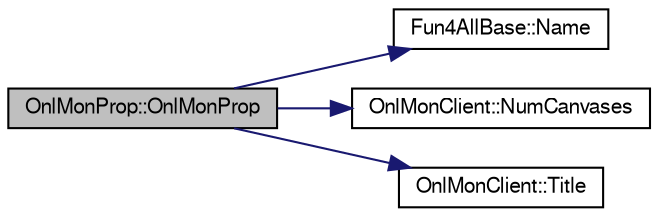 digraph "OnlMonProp::OnlMonProp"
{
  bgcolor="transparent";
  edge [fontname="FreeSans",fontsize="10",labelfontname="FreeSans",labelfontsize="10"];
  node [fontname="FreeSans",fontsize="10",shape=record];
  rankdir="LR";
  Node1 [label="OnlMonProp::OnlMonProp",height=0.2,width=0.4,color="black", fillcolor="grey75", style="filled" fontcolor="black"];
  Node1 -> Node2 [color="midnightblue",fontsize="10",style="solid",fontname="FreeSans"];
  Node2 [label="Fun4AllBase::Name",height=0.2,width=0.4,color="black",URL="$d5/dec/classFun4AllBase.html#a41f9ac377743d046f590617fd6f4f0ed",tooltip="Returns the name of this module. "];
  Node1 -> Node3 [color="midnightblue",fontsize="10",style="solid",fontname="FreeSans"];
  Node3 [label="OnlMonClient::NumCanvases",height=0.2,width=0.4,color="black",URL="$d9/d62/classOnlMonClient.html#a9291a22f516ea38a805ad11726ddb38d"];
  Node1 -> Node4 [color="midnightblue",fontsize="10",style="solid",fontname="FreeSans"];
  Node4 [label="OnlMonClient::Title",height=0.2,width=0.4,color="black",URL="$d9/d62/classOnlMonClient.html#a5f72e7aa45de26872b40a05a0f5d8aee"];
}
